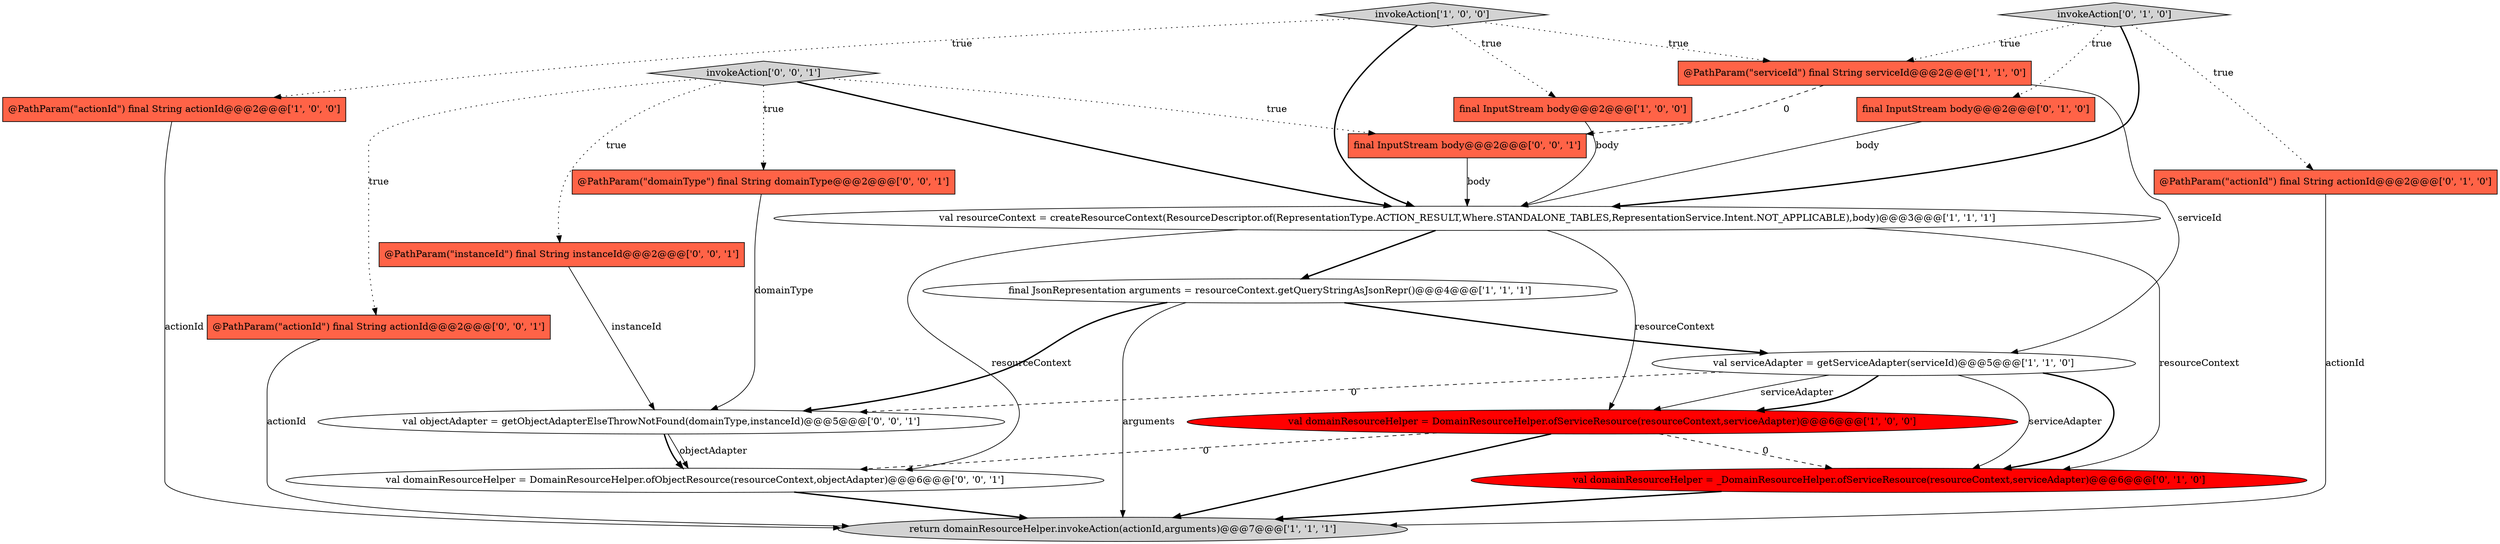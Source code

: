 digraph {
6 [style = filled, label = "val resourceContext = createResourceContext(ResourceDescriptor.of(RepresentationType.ACTION_RESULT,Where.STANDALONE_TABLES,RepresentationService.Intent.NOT_APPLICABLE),body)@@@3@@@['1', '1', '1']", fillcolor = white, shape = ellipse image = "AAA0AAABBB1BBB"];
15 [style = filled, label = "val domainResourceHelper = DomainResourceHelper.ofObjectResource(resourceContext,objectAdapter)@@@6@@@['0', '0', '1']", fillcolor = white, shape = ellipse image = "AAA0AAABBB3BBB"];
9 [style = filled, label = "final InputStream body@@@2@@@['0', '1', '0']", fillcolor = tomato, shape = box image = "AAA0AAABBB2BBB"];
12 [style = filled, label = "val domainResourceHelper = _DomainResourceHelper.ofServiceResource(resourceContext,serviceAdapter)@@@6@@@['0', '1', '0']", fillcolor = red, shape = ellipse image = "AAA1AAABBB2BBB"];
16 [style = filled, label = "invokeAction['0', '0', '1']", fillcolor = lightgray, shape = diamond image = "AAA0AAABBB3BBB"];
8 [style = filled, label = "invokeAction['1', '0', '0']", fillcolor = lightgray, shape = diamond image = "AAA0AAABBB1BBB"];
1 [style = filled, label = "final JsonRepresentation arguments = resourceContext.getQueryStringAsJsonRepr()@@@4@@@['1', '1', '1']", fillcolor = white, shape = ellipse image = "AAA0AAABBB1BBB"];
4 [style = filled, label = "val domainResourceHelper = DomainResourceHelper.ofServiceResource(resourceContext,serviceAdapter)@@@6@@@['1', '0', '0']", fillcolor = red, shape = ellipse image = "AAA1AAABBB1BBB"];
5 [style = filled, label = "@PathParam(\"actionId\") final String actionId@@@2@@@['1', '0', '0']", fillcolor = tomato, shape = box image = "AAA0AAABBB1BBB"];
3 [style = filled, label = "val serviceAdapter = getServiceAdapter(serviceId)@@@5@@@['1', '1', '0']", fillcolor = white, shape = ellipse image = "AAA0AAABBB1BBB"];
14 [style = filled, label = "@PathParam(\"actionId\") final String actionId@@@2@@@['0', '0', '1']", fillcolor = tomato, shape = box image = "AAA0AAABBB3BBB"];
2 [style = filled, label = "return domainResourceHelper.invokeAction(actionId,arguments)@@@7@@@['1', '1', '1']", fillcolor = lightgray, shape = ellipse image = "AAA0AAABBB1BBB"];
0 [style = filled, label = "final InputStream body@@@2@@@['1', '0', '0']", fillcolor = tomato, shape = box image = "AAA0AAABBB1BBB"];
10 [style = filled, label = "invokeAction['0', '1', '0']", fillcolor = lightgray, shape = diamond image = "AAA0AAABBB2BBB"];
7 [style = filled, label = "@PathParam(\"serviceId\") final String serviceId@@@2@@@['1', '1', '0']", fillcolor = tomato, shape = box image = "AAA0AAABBB1BBB"];
11 [style = filled, label = "@PathParam(\"actionId\") final String actionId@@@2@@@['0', '1', '0']", fillcolor = tomato, shape = box image = "AAA0AAABBB2BBB"];
17 [style = filled, label = "@PathParam(\"instanceId\") final String instanceId@@@2@@@['0', '0', '1']", fillcolor = tomato, shape = box image = "AAA0AAABBB3BBB"];
18 [style = filled, label = "final InputStream body@@@2@@@['0', '0', '1']", fillcolor = tomato, shape = box image = "AAA0AAABBB3BBB"];
19 [style = filled, label = "val objectAdapter = getObjectAdapterElseThrowNotFound(domainType,instanceId)@@@5@@@['0', '0', '1']", fillcolor = white, shape = ellipse image = "AAA0AAABBB3BBB"];
13 [style = filled, label = "@PathParam(\"domainType\") final String domainType@@@2@@@['0', '0', '1']", fillcolor = tomato, shape = box image = "AAA0AAABBB3BBB"];
6->4 [style = solid, label="resourceContext"];
5->2 [style = solid, label="actionId"];
15->2 [style = bold, label=""];
17->19 [style = solid, label="instanceId"];
7->18 [style = dashed, label="0"];
3->12 [style = solid, label="serviceAdapter"];
16->13 [style = dotted, label="true"];
16->6 [style = bold, label=""];
16->17 [style = dotted, label="true"];
1->3 [style = bold, label=""];
18->6 [style = solid, label="body"];
0->6 [style = solid, label="body"];
1->2 [style = solid, label="arguments"];
6->12 [style = solid, label="resourceContext"];
8->7 [style = dotted, label="true"];
7->3 [style = solid, label="serviceId"];
8->6 [style = bold, label=""];
4->2 [style = bold, label=""];
3->12 [style = bold, label=""];
13->19 [style = solid, label="domainType"];
10->9 [style = dotted, label="true"];
11->2 [style = solid, label="actionId"];
3->4 [style = bold, label=""];
10->6 [style = bold, label=""];
4->12 [style = dashed, label="0"];
3->19 [style = dashed, label="0"];
3->4 [style = solid, label="serviceAdapter"];
6->1 [style = bold, label=""];
12->2 [style = bold, label=""];
8->5 [style = dotted, label="true"];
10->11 [style = dotted, label="true"];
4->15 [style = dashed, label="0"];
16->14 [style = dotted, label="true"];
19->15 [style = solid, label="objectAdapter"];
14->2 [style = solid, label="actionId"];
8->0 [style = dotted, label="true"];
19->15 [style = bold, label=""];
1->19 [style = bold, label=""];
6->15 [style = solid, label="resourceContext"];
10->7 [style = dotted, label="true"];
9->6 [style = solid, label="body"];
16->18 [style = dotted, label="true"];
}
